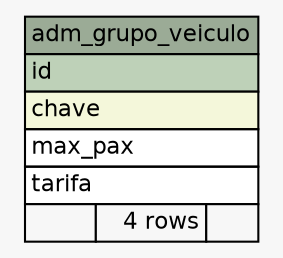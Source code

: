 // dot 2.38.0 on Windows 10 10.0
// SchemaSpy rev 590
digraph "adm_grupo_veiculo" {
  graph [
    rankdir="RL"
    bgcolor="#f7f7f7"
    nodesep="0.18"
    ranksep="0.46"
    fontname="Helvetica"
    fontsize="11"
  ];
  node [
    fontname="Helvetica"
    fontsize="11"
    shape="plaintext"
  ];
  edge [
    arrowsize="0.8"
  ];
  "adm_grupo_veiculo" [
    label=<
    <TABLE BORDER="0" CELLBORDER="1" CELLSPACING="0" BGCOLOR="#ffffff">
      <TR><TD COLSPAN="3" BGCOLOR="#9bab96" ALIGN="CENTER">adm_grupo_veiculo</TD></TR>
      <TR><TD PORT="id" COLSPAN="3" BGCOLOR="#bed1b8" ALIGN="LEFT">id</TD></TR>
      <TR><TD PORT="chave" COLSPAN="3" BGCOLOR="#f4f7da" ALIGN="LEFT">chave</TD></TR>
      <TR><TD PORT="max_pax" COLSPAN="3" ALIGN="LEFT">max_pax</TD></TR>
      <TR><TD PORT="tarifa" COLSPAN="3" ALIGN="LEFT">tarifa</TD></TR>
      <TR><TD ALIGN="LEFT" BGCOLOR="#f7f7f7">  </TD><TD ALIGN="RIGHT" BGCOLOR="#f7f7f7">4 rows</TD><TD ALIGN="RIGHT" BGCOLOR="#f7f7f7">  </TD></TR>
    </TABLE>>
    URL="tables/adm_grupo_veiculo.html"
    tooltip="adm_grupo_veiculo"
  ];
}
